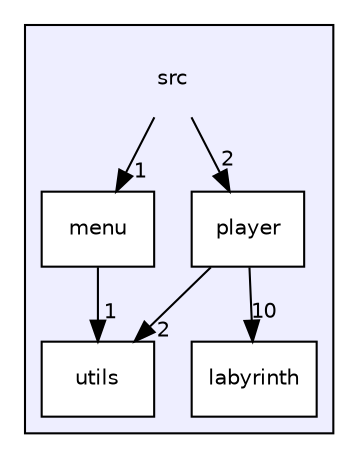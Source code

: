 digraph "src" {
  compound=true
  node [ fontsize="10", fontname="Helvetica"];
  edge [ labelfontsize="10", labelfontname="Helvetica"];
  subgraph clusterdir_68267d1309a1af8e8297ef4c3efbcdba {
    graph [ bgcolor="#eeeeff", pencolor="black", label="" URL="dir_68267d1309a1af8e8297ef4c3efbcdba.html"];
    dir_68267d1309a1af8e8297ef4c3efbcdba [shape=plaintext label="src"];
    dir_33611f5330be9cc093512dda657b321e [shape=box label="labyrinth" color="black" fillcolor="white" style="filled" URL="dir_33611f5330be9cc093512dda657b321e.html"];
    dir_1a56cc8cdc1689899910be5fa4716ee4 [shape=box label="menu" color="black" fillcolor="white" style="filled" URL="dir_1a56cc8cdc1689899910be5fa4716ee4.html"];
    dir_975424cdae97a07db69e55371758444e [shape=box label="player" color="black" fillcolor="white" style="filled" URL="dir_975424cdae97a07db69e55371758444e.html"];
    dir_313caf1132e152dd9b58bea13a4052ca [shape=box label="utils" color="black" fillcolor="white" style="filled" URL="dir_313caf1132e152dd9b58bea13a4052ca.html"];
  }
  dir_68267d1309a1af8e8297ef4c3efbcdba->dir_975424cdae97a07db69e55371758444e [headlabel="2", labeldistance=1.5 headhref="dir_000001_000005.html"];
  dir_68267d1309a1af8e8297ef4c3efbcdba->dir_1a56cc8cdc1689899910be5fa4716ee4 [headlabel="1", labeldistance=1.5 headhref="dir_000001_000004.html"];
  dir_975424cdae97a07db69e55371758444e->dir_33611f5330be9cc093512dda657b321e [headlabel="10", labeldistance=1.5 headhref="dir_000005_000002.html"];
  dir_975424cdae97a07db69e55371758444e->dir_313caf1132e152dd9b58bea13a4052ca [headlabel="2", labeldistance=1.5 headhref="dir_000005_000006.html"];
  dir_1a56cc8cdc1689899910be5fa4716ee4->dir_313caf1132e152dd9b58bea13a4052ca [headlabel="1", labeldistance=1.5 headhref="dir_000004_000006.html"];
}

